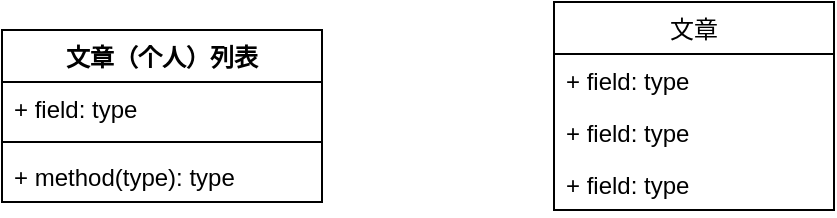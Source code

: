 <mxfile version="11.3.0" type="device" pages="1"><diagram id="kLkyTT4RMx1ix4jsi-1U" name="Page-1"><mxGraphModel dx="1408" dy="808" grid="1" gridSize="10" guides="1" tooltips="1" connect="1" arrows="1" fold="1" page="1" pageScale="1" pageWidth="827" pageHeight="1169" math="0" shadow="0"><root><mxCell id="0"/><mxCell id="1" parent="0"/><mxCell id="Ti4ZMPMJqMCMMFEq8_RY-5" value="文章（个人）列表" style="swimlane;fontStyle=1;align=center;verticalAlign=top;childLayout=stackLayout;horizontal=1;startSize=26;horizontalStack=0;resizeParent=1;resizeParentMax=0;resizeLast=0;collapsible=1;marginBottom=0;" parent="1" vertex="1"><mxGeometry x="170" y="300" width="160" height="86" as="geometry"/></mxCell><mxCell id="Ti4ZMPMJqMCMMFEq8_RY-6" value="+ field: type" style="text;strokeColor=none;fillColor=none;align=left;verticalAlign=top;spacingLeft=4;spacingRight=4;overflow=hidden;rotatable=0;points=[[0,0.5],[1,0.5]];portConstraint=eastwest;" parent="Ti4ZMPMJqMCMMFEq8_RY-5" vertex="1"><mxGeometry y="26" width="160" height="26" as="geometry"/></mxCell><mxCell id="Ti4ZMPMJqMCMMFEq8_RY-7" value="" style="line;strokeWidth=1;fillColor=none;align=left;verticalAlign=middle;spacingTop=-1;spacingLeft=3;spacingRight=3;rotatable=0;labelPosition=right;points=[];portConstraint=eastwest;" parent="Ti4ZMPMJqMCMMFEq8_RY-5" vertex="1"><mxGeometry y="52" width="160" height="8" as="geometry"/></mxCell><mxCell id="Ti4ZMPMJqMCMMFEq8_RY-8" value="+ method(type): type" style="text;strokeColor=none;fillColor=none;align=left;verticalAlign=top;spacingLeft=4;spacingRight=4;overflow=hidden;rotatable=0;points=[[0,0.5],[1,0.5]];portConstraint=eastwest;" parent="Ti4ZMPMJqMCMMFEq8_RY-5" vertex="1"><mxGeometry y="60" width="160" height="26" as="geometry"/></mxCell><mxCell id="Ti4ZMPMJqMCMMFEq8_RY-9" value="文章" style="swimlane;fontStyle=0;childLayout=stackLayout;horizontal=1;startSize=26;fillColor=none;horizontalStack=0;resizeParent=1;resizeParentMax=0;resizeLast=0;collapsible=1;marginBottom=0;" parent="1" vertex="1"><mxGeometry x="446" y="286" width="140" height="104" as="geometry"/></mxCell><mxCell id="Ti4ZMPMJqMCMMFEq8_RY-10" value="+ field: type" style="text;strokeColor=none;fillColor=none;align=left;verticalAlign=top;spacingLeft=4;spacingRight=4;overflow=hidden;rotatable=0;points=[[0,0.5],[1,0.5]];portConstraint=eastwest;" parent="Ti4ZMPMJqMCMMFEq8_RY-9" vertex="1"><mxGeometry y="26" width="140" height="26" as="geometry"/></mxCell><mxCell id="Ti4ZMPMJqMCMMFEq8_RY-11" value="+ field: type" style="text;strokeColor=none;fillColor=none;align=left;verticalAlign=top;spacingLeft=4;spacingRight=4;overflow=hidden;rotatable=0;points=[[0,0.5],[1,0.5]];portConstraint=eastwest;" parent="Ti4ZMPMJqMCMMFEq8_RY-9" vertex="1"><mxGeometry y="52" width="140" height="26" as="geometry"/></mxCell><mxCell id="Ti4ZMPMJqMCMMFEq8_RY-12" value="+ field: type" style="text;strokeColor=none;fillColor=none;align=left;verticalAlign=top;spacingLeft=4;spacingRight=4;overflow=hidden;rotatable=0;points=[[0,0.5],[1,0.5]];portConstraint=eastwest;" parent="Ti4ZMPMJqMCMMFEq8_RY-9" vertex="1"><mxGeometry y="78" width="140" height="26" as="geometry"/></mxCell></root></mxGraphModel></diagram></mxfile>
